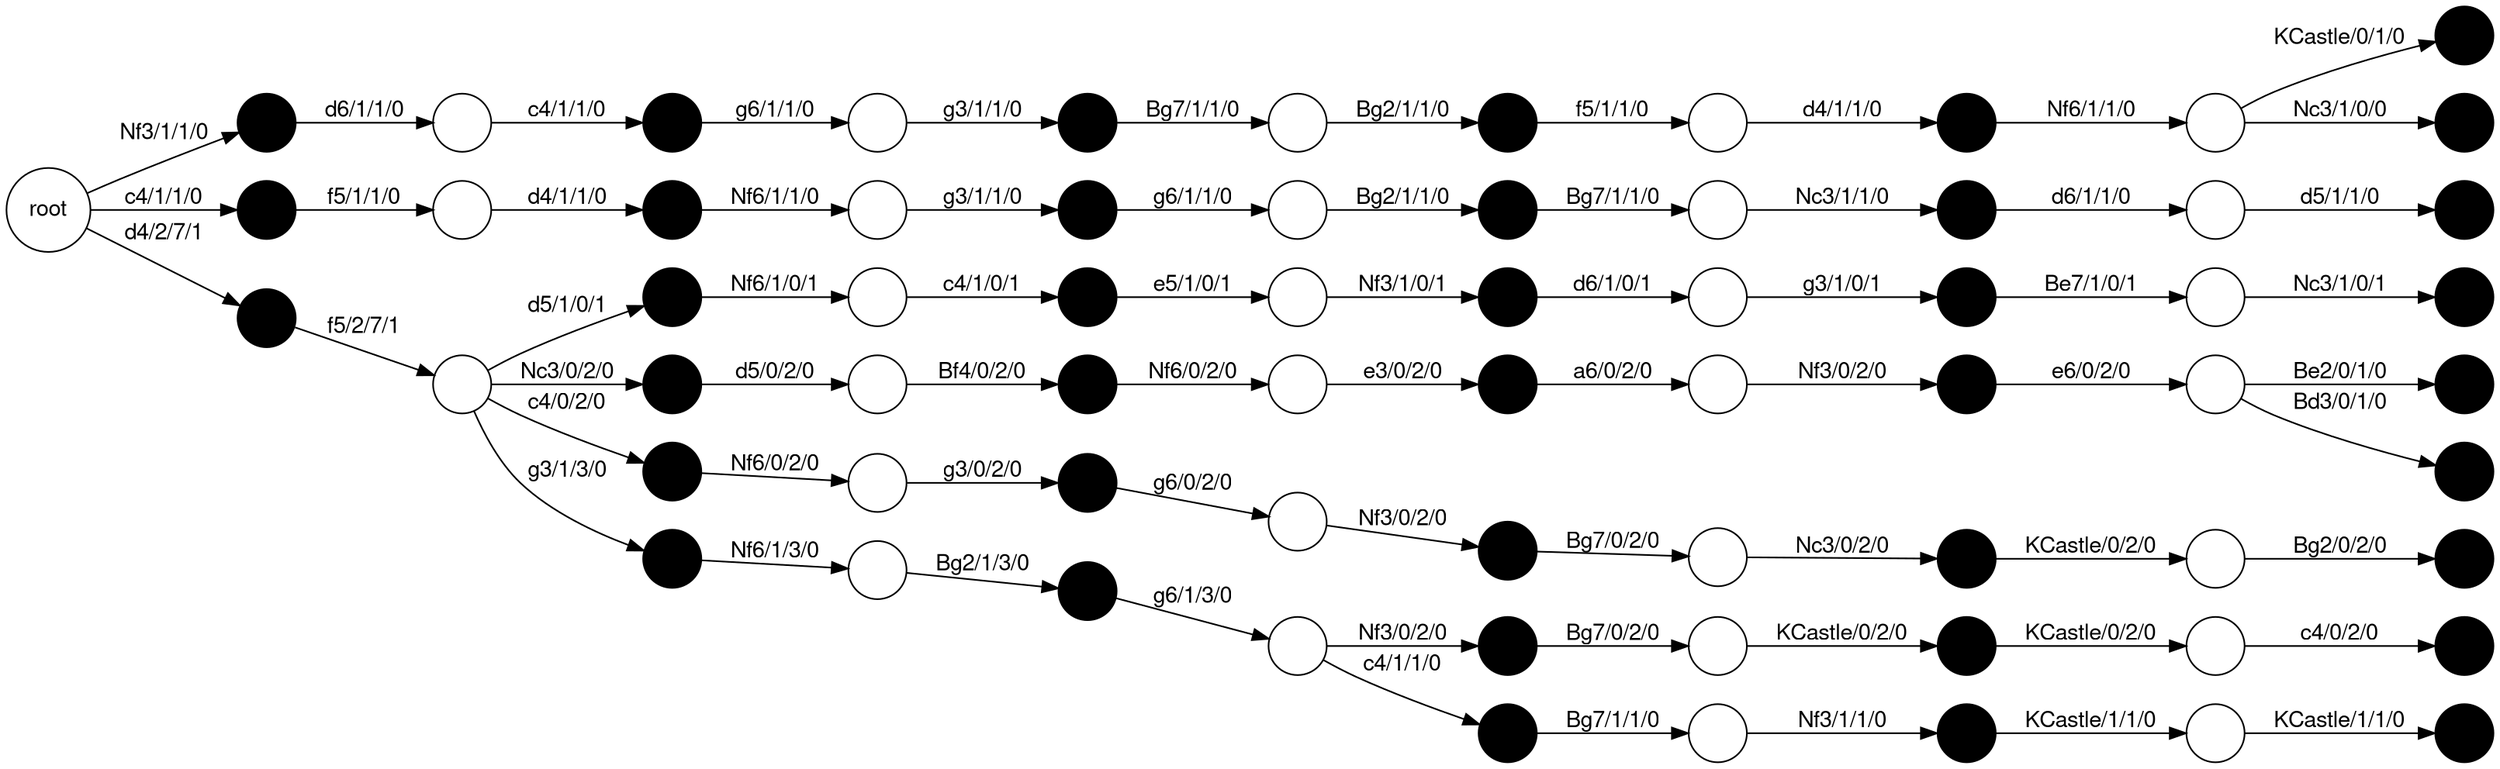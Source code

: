 digraph g {
fontname="Helvetica,Arial,sans-serif"
node [fontname="Helvetica,Arial,sans-serif" filledcolor = "white" label = "" style = "filled" shape = "circle" ]
edge [fontname="Helvetica,Arial,sans-serif"]
graph [fontsize=30 labelloc="t" label="" splines=true overlap=false rankdir = "LR"];
ratio = auto;
"rootW704D1600L296_uqKeTcTwTBLqasKjZNch" [style = "filled" fillcolor = "white" label = "root"];
"Nf3W1D1L0_iHAFZCMbgTIlkm" [style = "filled" fillcolor = "black"];
rootW704D1600L296_uqKeTcTwTBLqasKjZNch -> Nf3W1D1L0_iHAFZCMbgTIlkm [label = "Nf3/1/1/0"];
"c4W1D1L0_EifjREsdyiGB" [style = "filled" fillcolor = "black"];
rootW704D1600L296_uqKeTcTwTBLqasKjZNch -> c4W1D1L0_EifjREsdyiGB [label = "c4/1/1/0"];
"d4W2D7L1_rGyvVsesSeouEdaiRqb" [style = "filled" fillcolor = "black"];
rootW704D1600L296_uqKeTcTwTBLqasKjZNch -> d4W2D7L1_rGyvVsesSeouEdaiRqb [label = "d4/2/7/1"];
"d6W1D1L0_caJcfPuCHv" [style = "filled" fillcolor = "white"];
Nf3W1D1L0_iHAFZCMbgTIlkm -> d6W1D1L0_caJcfPuCHv [label = "d6/1/1/0"];
"f5W1D1L0_DlSdjIRbVmHUzE" [style = "filled" fillcolor = "white"];
c4W1D1L0_EifjREsdyiGB -> f5W1D1L0_DlSdjIRbVmHUzE [label = "f5/1/1/0"];
"f5W2D7L1_CBuZneOeQk" [style = "filled" fillcolor = "white"];
d4W2D7L1_rGyvVsesSeouEdaiRqb -> f5W2D7L1_CBuZneOeQk [label = "f5/2/7/1"];
"c4W1D1L0_HkZpIMDYAKqPTPPDE" [style = "filled" fillcolor = "black"];
d6W1D1L0_caJcfPuCHv -> c4W1D1L0_HkZpIMDYAKqPTPPDE [label = "c4/1/1/0"];
"d4W1D1L0_MYrwuifmLtYP" [style = "filled" fillcolor = "black"];
f5W1D1L0_DlSdjIRbVmHUzE -> d4W1D1L0_MYrwuifmLtYP [label = "d4/1/1/0"];
"d5W1D0L1_pnVyDlxUPBJZmzRZVPbA" [style = "filled" fillcolor = "black"];
f5W2D7L1_CBuZneOeQk -> d5W1D0L1_pnVyDlxUPBJZmzRZVPbA [label = "d5/1/0/1"];
"Nc3W0D2L0_GItNRMoTGJlFpsnCzOLW" [style = "filled" fillcolor = "black"];
f5W2D7L1_CBuZneOeQk -> Nc3W0D2L0_GItNRMoTGJlFpsnCzOLW [label = "Nc3/0/2/0"];
"c4W0D2L0_zXRrSoGNknhVvuHGEUon" [style = "filled" fillcolor = "black"];
f5W2D7L1_CBuZneOeQk -> c4W0D2L0_zXRrSoGNknhVvuHGEUon [label = "c4/0/2/0"];
"g3W1D3L0_cIVFhEoVWKRZ" [style = "filled" fillcolor = "black"];
f5W2D7L1_CBuZneOeQk -> g3W1D3L0_cIVFhEoVWKRZ [label = "g3/1/3/0"];
"g6W1D1L0_cOuYaYGMED" [style = "filled" fillcolor = "white"];
c4W1D1L0_HkZpIMDYAKqPTPPDE -> g6W1D1L0_cOuYaYGMED [label = "g6/1/1/0"];
"Nf6W1D1L0_UkAouPkycnOAMQOl" [style = "filled" fillcolor = "white"];
d4W1D1L0_MYrwuifmLtYP -> Nf6W1D1L0_UkAouPkycnOAMQOl [label = "Nf6/1/1/0"];
"Nf6W1D0L1_eQjoqpEDWNDtUlao" [style = "filled" fillcolor = "white"];
d5W1D0L1_pnVyDlxUPBJZmzRZVPbA -> Nf6W1D0L1_eQjoqpEDWNDtUlao [label = "Nf6/1/0/1"];
"d5W0D2L0_leaQRmgJHhsTyTB" [style = "filled" fillcolor = "white"];
Nc3W0D2L0_GItNRMoTGJlFpsnCzOLW -> d5W0D2L0_leaQRmgJHhsTyTB [label = "d5/0/2/0"];
"Nf6W0D2L0_ufTjvtqqxihg" [style = "filled" fillcolor = "white"];
c4W0D2L0_zXRrSoGNknhVvuHGEUon -> Nf6W0D2L0_ufTjvtqqxihg [label = "Nf6/0/2/0"];
"Nf6W1D3L0_xGkbjDWfIpW" [style = "filled" fillcolor = "white"];
g3W1D3L0_cIVFhEoVWKRZ -> Nf6W1D3L0_xGkbjDWfIpW [label = "Nf6/1/3/0"];
"g3W1D1L0_ZcouYGvPQzLbP" [style = "filled" fillcolor = "black"];
g6W1D1L0_cOuYaYGMED -> g3W1D1L0_ZcouYGvPQzLbP [label = "g3/1/1/0"];
"g3W1D1L0_gGKmOUlROeMNsNjmVa" [style = "filled" fillcolor = "black"];
Nf6W1D1L0_UkAouPkycnOAMQOl -> g3W1D1L0_gGKmOUlROeMNsNjmVa [label = "g3/1/1/0"];
"c4W1D0L1_jnogQGJAlXEQiVXfU" [style = "filled" fillcolor = "black"];
Nf6W1D0L1_eQjoqpEDWNDtUlao -> c4W1D0L1_jnogQGJAlXEQiVXfU [label = "c4/1/0/1"];
"Bf4W0D2L0_GBHtKVbRkPsRNk" [style = "filled" fillcolor = "black"];
d5W0D2L0_leaQRmgJHhsTyTB -> Bf4W0D2L0_GBHtKVbRkPsRNk [label = "Bf4/0/2/0"];
"g3W0D2L0_QctXtChMGzmehYDZRQlO" [style = "filled" fillcolor = "black"];
Nf6W0D2L0_ufTjvtqqxihg -> g3W0D2L0_QctXtChMGzmehYDZRQlO [label = "g3/0/2/0"];
"Bg2W1D3L0_KyTAyGXDQCddnmzT" [style = "filled" fillcolor = "black"];
Nf6W1D3L0_xGkbjDWfIpW -> Bg2W1D3L0_KyTAyGXDQCddnmzT [label = "Bg2/1/3/0"];
"Bg7W1D1L0_cvpFTaHXnQZNh" [style = "filled" fillcolor = "white"];
g3W1D1L0_ZcouYGvPQzLbP -> Bg7W1D1L0_cvpFTaHXnQZNh [label = "Bg7/1/1/0"];
"g6W1D1L0_EdacQyNVISNxtAvz" [style = "filled" fillcolor = "white"];
g3W1D1L0_gGKmOUlROeMNsNjmVa -> g6W1D1L0_EdacQyNVISNxtAvz [label = "g6/1/1/0"];
"e5W1D0L1_VnawmayocBpxftfch" [style = "filled" fillcolor = "white"];
c4W1D0L1_jnogQGJAlXEQiVXfU -> e5W1D0L1_VnawmayocBpxftfch [label = "e5/1/0/1"];
"Nf6W0D2L0_sEewwEzlHFCR" [style = "filled" fillcolor = "white"];
Bf4W0D2L0_GBHtKVbRkPsRNk -> Nf6W0D2L0_sEewwEzlHFCR [label = "Nf6/0/2/0"];
"g6W0D2L0_VgWsxZDPxpaRAZxHlNF" [style = "filled" fillcolor = "white"];
g3W0D2L0_QctXtChMGzmehYDZRQlO -> g6W0D2L0_VgWsxZDPxpaRAZxHlNF [label = "g6/0/2/0"];
"g6W1D3L0_iwjQfAgMedtHNKbwUO" [style = "filled" fillcolor = "white"];
Bg2W1D3L0_KyTAyGXDQCddnmzT -> g6W1D3L0_iwjQfAgMedtHNKbwUO [label = "g6/1/3/0"];
"Bg2W1D1L0_tWbhzBraNAWqiwiHiU" [style = "filled" fillcolor = "black"];
Bg7W1D1L0_cvpFTaHXnQZNh -> Bg2W1D1L0_tWbhzBraNAWqiwiHiU [label = "Bg2/1/1/0"];
"Bg2W1D1L0_NfHKrTqFJDHngd" [style = "filled" fillcolor = "black"];
g6W1D1L0_EdacQyNVISNxtAvz -> Bg2W1D1L0_NfHKrTqFJDHngd [label = "Bg2/1/1/0"];
"Nf3W1D0L1_xHknXnbfbTsCfqi" [style = "filled" fillcolor = "black"];
e5W1D0L1_VnawmayocBpxftfch -> Nf3W1D0L1_xHknXnbfbTsCfqi [label = "Nf3/1/0/1"];
"e3W0D2L0_NFRCcPsEhpOAiYs" [style = "filled" fillcolor = "black"];
Nf6W0D2L0_sEewwEzlHFCR -> e3W0D2L0_NFRCcPsEhpOAiYs [label = "e3/0/2/0"];
"Nf3W0D2L0_kZMKqFoYsuESWmkI" [style = "filled" fillcolor = "black"];
g6W0D2L0_VgWsxZDPxpaRAZxHlNF -> Nf3W0D2L0_kZMKqFoYsuESWmkI [label = "Nf3/0/2/0"];
"Nf3W0D2L0_nCtVPKFzemPgsB" [style = "filled" fillcolor = "black"];
g6W1D3L0_iwjQfAgMedtHNKbwUO -> Nf3W0D2L0_nCtVPKFzemPgsB [label = "Nf3/0/2/0"];
"c4W1D1L0_XgLrWTwvUaJKcYV" [style = "filled" fillcolor = "black"];
g6W1D3L0_iwjQfAgMedtHNKbwUO -> c4W1D1L0_XgLrWTwvUaJKcYV [label = "c4/1/1/0"];
"f5W1D1L0_LVRTAzvpigaXQ" [style = "filled" fillcolor = "white"];
Bg2W1D1L0_tWbhzBraNAWqiwiHiU -> f5W1D1L0_LVRTAzvpigaXQ [label = "f5/1/1/0"];
"Bg7W1D1L0_RQlMLeFsLBjZyJAzN" [style = "filled" fillcolor = "white"];
Bg2W1D1L0_NfHKrTqFJDHngd -> Bg7W1D1L0_RQlMLeFsLBjZyJAzN [label = "Bg7/1/1/0"];
"d6W1D0L1_imhTHLfGAmchZYppNYQp" [style = "filled" fillcolor = "white"];
Nf3W1D0L1_xHknXnbfbTsCfqi -> d6W1D0L1_imhTHLfGAmchZYppNYQp [label = "d6/1/0/1"];
"a6W0D2L0_HfiGHfJuNvegXMfKp" [style = "filled" fillcolor = "white"];
e3W0D2L0_NFRCcPsEhpOAiYs -> a6W0D2L0_HfiGHfJuNvegXMfKp [label = "a6/0/2/0"];
"Bg7W0D2L0_TNScwTjHvORe" [style = "filled" fillcolor = "white"];
Nf3W0D2L0_kZMKqFoYsuESWmkI -> Bg7W0D2L0_TNScwTjHvORe [label = "Bg7/0/2/0"];
"Bg7W0D2L0_XESkfVPjKFcfY" [style = "filled" fillcolor = "white"];
Nf3W0D2L0_nCtVPKFzemPgsB -> Bg7W0D2L0_XESkfVPjKFcfY [label = "Bg7/0/2/0"];
"Bg7W1D1L0_ZjOfwqUswqwRrvhr" [style = "filled" fillcolor = "white"];
c4W1D1L0_XgLrWTwvUaJKcYV -> Bg7W1D1L0_ZjOfwqUswqwRrvhr [label = "Bg7/1/1/0"];
"d4W1D1L0_deSRJHsyQt" [style = "filled" fillcolor = "black"];
f5W1D1L0_LVRTAzvpigaXQ -> d4W1D1L0_deSRJHsyQt [label = "d4/1/1/0"];
"Nc3W1D1L0_imsFocKMZsMMf" [style = "filled" fillcolor = "black"];
Bg7W1D1L0_RQlMLeFsLBjZyJAzN -> Nc3W1D1L0_imsFocKMZsMMf [label = "Nc3/1/1/0"];
"g3W1D0L1_nvUcafOMyAdBNkizRZYX" [style = "filled" fillcolor = "black"];
d6W1D0L1_imhTHLfGAmchZYppNYQp -> g3W1D0L1_nvUcafOMyAdBNkizRZYX [label = "g3/1/0/1"];
"Nf3W0D2L0_lAoZDWxdTWkWM" [style = "filled" fillcolor = "black"];
a6W0D2L0_HfiGHfJuNvegXMfKp -> Nf3W0D2L0_lAoZDWxdTWkWM [label = "Nf3/0/2/0"];
"Nc3W0D2L0_KwHOMtmrZixvGxe" [style = "filled" fillcolor = "black"];
Bg7W0D2L0_TNScwTjHvORe -> Nc3W0D2L0_KwHOMtmrZixvGxe [label = "Nc3/0/2/0"];
"KCastleW0D2L0_SQrsgOWmJiEaGj" [style = "filled" fillcolor = "black"];
Bg7W0D2L0_XESkfVPjKFcfY -> KCastleW0D2L0_SQrsgOWmJiEaGj [label = "KCastle/0/2/0"];
"Nf3W1D1L0_yAbyWxLByLqqjt" [style = "filled" fillcolor = "black"];
Bg7W1D1L0_ZjOfwqUswqwRrvhr -> Nf3W1D1L0_yAbyWxLByLqqjt [label = "Nf3/1/1/0"];
"Nf6W1D1L0_WaQxWFxCcEX" [style = "filled" fillcolor = "white"];
d4W1D1L0_deSRJHsyQt -> Nf6W1D1L0_WaQxWFxCcEX [label = "Nf6/1/1/0"];
"d6W1D1L0_nFFOgYNBLyTpakRHQK" [style = "filled" fillcolor = "white"];
Nc3W1D1L0_imsFocKMZsMMf -> d6W1D1L0_nFFOgYNBLyTpakRHQK [label = "d6/1/1/0"];
"Be7W1D0L1_pgUyZRAShoCPScUABC" [style = "filled" fillcolor = "white"];
g3W1D0L1_nvUcafOMyAdBNkizRZYX -> Be7W1D0L1_pgUyZRAShoCPScUABC [label = "Be7/1/0/1"];
"e6W0D2L0_BBcYnRfJAZgI" [style = "filled" fillcolor = "white"];
Nf3W0D2L0_lAoZDWxdTWkWM -> e6W0D2L0_BBcYnRfJAZgI [label = "e6/0/2/0"];
"KCastleW0D2L0_xZMXlvqUxIexXynFBN" [style = "filled" fillcolor = "white"];
Nc3W0D2L0_KwHOMtmrZixvGxe -> KCastleW0D2L0_xZMXlvqUxIexXynFBN [label = "KCastle/0/2/0"];
"KCastleW0D2L0_dVCzYWNQxV" [style = "filled" fillcolor = "white"];
KCastleW0D2L0_SQrsgOWmJiEaGj -> KCastleW0D2L0_dVCzYWNQxV [label = "KCastle/0/2/0"];
"KCastleW1D1L0_BSkitVEzVryNNBcj" [style = "filled" fillcolor = "white"];
Nf3W1D1L0_yAbyWxLByLqqjt -> KCastleW1D1L0_BSkitVEzVryNNBcj [label = "KCastle/1/1/0"];
"KCastleW0D1L0_AfwkxjXPcwijamZaCr" [style = "filled" fillcolor = "black"];
Nf6W1D1L0_WaQxWFxCcEX -> KCastleW0D1L0_AfwkxjXPcwijamZaCr [label = "KCastle/0/1/0"];
"Nc3W1D0L0_BmtuVLIVbVnNyi" [style = "filled" fillcolor = "black"];
Nf6W1D1L0_WaQxWFxCcEX -> Nc3W1D0L0_BmtuVLIVbVnNyi [label = "Nc3/1/0/0"];
"d5W1D1L0_EruAmJVAiIXRZXVUXWD" [style = "filled" fillcolor = "black"];
d6W1D1L0_nFFOgYNBLyTpakRHQK -> d5W1D1L0_EruAmJVAiIXRZXVUXWD [label = "d5/1/1/0"];
"Nc3W1D0L1_neWYyYrreHsbXOA" [style = "filled" fillcolor = "black"];
Be7W1D0L1_pgUyZRAShoCPScUABC -> Nc3W1D0L1_neWYyYrreHsbXOA [label = "Nc3/1/0/1"];
"Be2W0D1L0_hxdggmnfkY" [style = "filled" fillcolor = "black"];
e6W0D2L0_BBcYnRfJAZgI -> Be2W0D1L0_hxdggmnfkY [label = "Be2/0/1/0"];
"Bd3W0D1L0_PaSZodHGhHEIv" [style = "filled" fillcolor = "black"];
e6W0D2L0_BBcYnRfJAZgI -> Bd3W0D1L0_PaSZodHGhHEIv [label = "Bd3/0/1/0"];
"Bg2W0D2L0_QWApNvWcnYTAjHcfy" [style = "filled" fillcolor = "black"];
KCastleW0D2L0_xZMXlvqUxIexXynFBN -> Bg2W0D2L0_QWApNvWcnYTAjHcfy [label = "Bg2/0/2/0"];
"c4W0D2L0_vefmuFGOAdgEYfryqaBf" [style = "filled" fillcolor = "black"];
KCastleW0D2L0_dVCzYWNQxV -> c4W0D2L0_vefmuFGOAdgEYfryqaBf [label = "c4/0/2/0"];
"KCastleW1D1L0_szCNLHmHoQf" [style = "filled" fillcolor = "black"];
KCastleW1D1L0_BSkitVEzVryNNBcj -> KCastleW1D1L0_szCNLHmHoQf [label = "KCastle/1/1/0"];

}